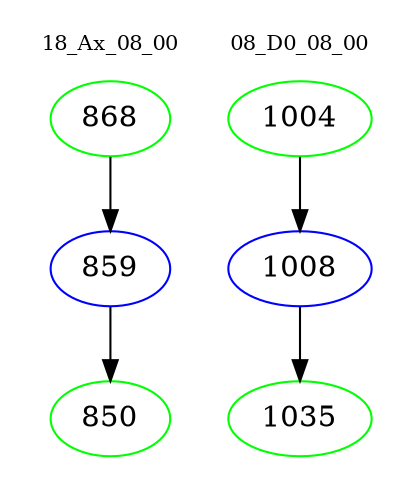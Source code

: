 digraph{
subgraph cluster_0 {
color = white
label = "18_Ax_08_00";
fontsize=10;
T0_868 [label="868", color="green"]
T0_868 -> T0_859 [color="black"]
T0_859 [label="859", color="blue"]
T0_859 -> T0_850 [color="black"]
T0_850 [label="850", color="green"]
}
subgraph cluster_1 {
color = white
label = "08_D0_08_00";
fontsize=10;
T1_1004 [label="1004", color="green"]
T1_1004 -> T1_1008 [color="black"]
T1_1008 [label="1008", color="blue"]
T1_1008 -> T1_1035 [color="black"]
T1_1035 [label="1035", color="green"]
}
}
